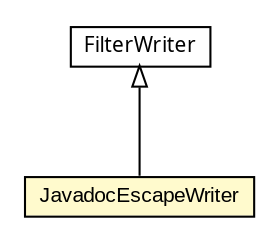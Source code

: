 #!/usr/local/bin/dot
#
# Class diagram 
# Generated by UMLGraph version 5.1 (http://www.umlgraph.org/)
#

digraph G {
	edge [fontname="arial",fontsize=10,labelfontname="arial",labelfontsize=10];
	node [fontname="arial",fontsize=10,shape=plaintext];
	nodesep=0.25;
	ranksep=0.5;
	// com.helger.jcodemodel.util.JavadocEscapeWriter
	c14903 [label=<<table title="com.helger.jcodemodel.util.JavadocEscapeWriter" border="0" cellborder="1" cellspacing="0" cellpadding="2" port="p" bgcolor="lemonChiffon" href="./JavadocEscapeWriter.html">
		<tr><td><table border="0" cellspacing="0" cellpadding="1">
<tr><td align="center" balign="center"> JavadocEscapeWriter </td></tr>
		</table></td></tr>
		</table>>, fontname="arial", fontcolor="black", fontsize=10.0];
	//com.helger.jcodemodel.util.JavadocEscapeWriter extends java.io.FilterWriter
	c14912:p -> c14903:p [dir=back,arrowtail=empty];
	// java.io.FilterWriter
	c14912 [label=<<table title="java.io.FilterWriter" border="0" cellborder="1" cellspacing="0" cellpadding="2" port="p" href="http://download.oracle.com/javase/6/docs/api/java/io/FilterWriter.html">
		<tr><td><table border="0" cellspacing="0" cellpadding="1">
<tr><td align="center" balign="center"><font face="ariali"> FilterWriter </font></td></tr>
		</table></td></tr>
		</table>>, fontname="arial", fontcolor="black", fontsize=10.0];
}

